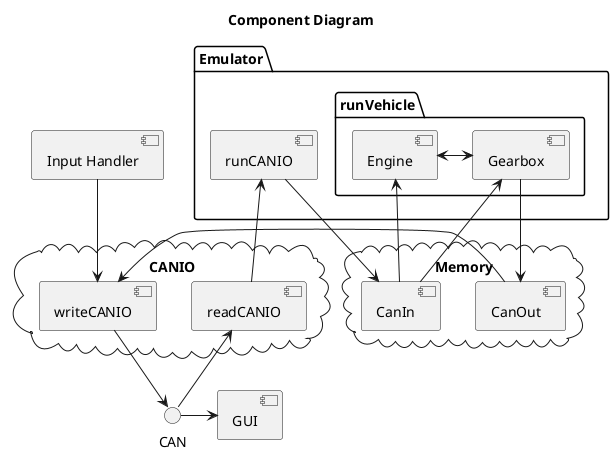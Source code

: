 @startuml
title Component Diagram

package "Emulator"{
    [runCANIO]
    package "runVehicle" {
        [Engine]
        [Gearbox]
    }    
}
cloud "CANIO" {
    [readCANIO]
    [writeCANIO]
}
cloud "Memory"{
    [CanIn]
    [CanOut]
}

[Input Handler] --> [writeCANIO]
[writeCANIO] --> CAN

[runCANIO] <- [readCANIO]
[readCANIO] <- CAN
[runCANIO] -> [CanIn]

[Engine] <--[CanIn]
[Engine] <-> [Gearbox]
[Gearbox]<-[CanIn]
[Gearbox] -> [CanOut]
[CanOut] -> [writeCANIO]

CAN -> [GUI]


@enduml